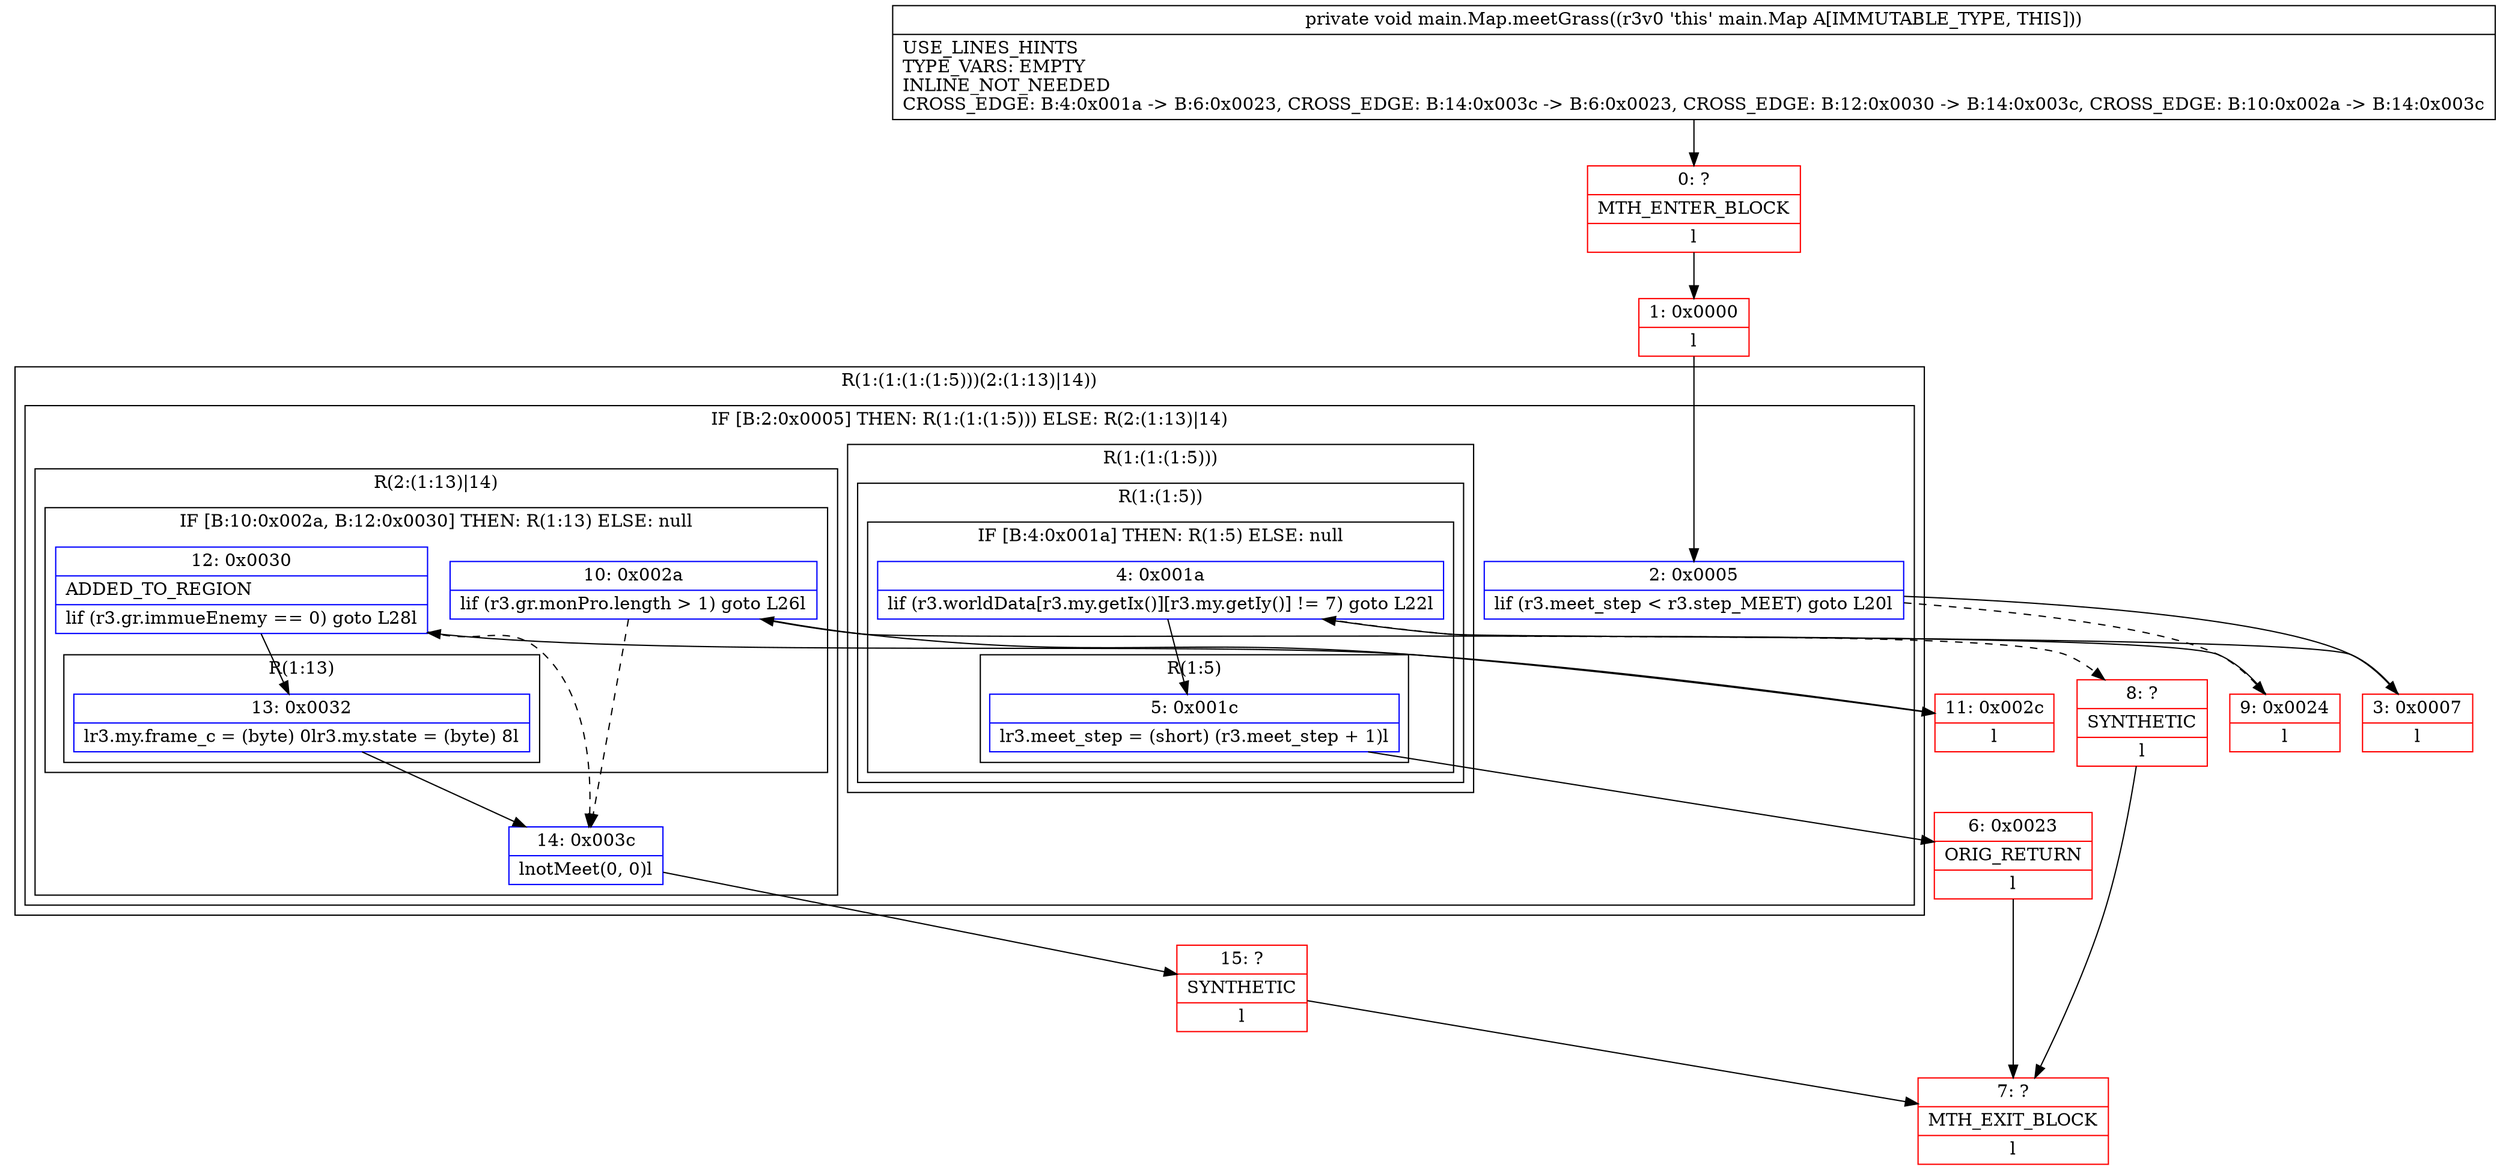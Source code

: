 digraph "CFG formain.Map.meetGrass()V" {
subgraph cluster_Region_1378303177 {
label = "R(1:(1:(1:(1:5)))(2:(1:13)|14))";
node [shape=record,color=blue];
subgraph cluster_IfRegion_1144065784 {
label = "IF [B:2:0x0005] THEN: R(1:(1:(1:5))) ELSE: R(2:(1:13)|14)";
node [shape=record,color=blue];
Node_2 [shape=record,label="{2\:\ 0x0005|lif (r3.meet_step \< r3.step_MEET) goto L20l}"];
subgraph cluster_Region_149335011 {
label = "R(1:(1:(1:5)))";
node [shape=record,color=blue];
subgraph cluster_Region_2069547699 {
label = "R(1:(1:5))";
node [shape=record,color=blue];
subgraph cluster_IfRegion_275804261 {
label = "IF [B:4:0x001a] THEN: R(1:5) ELSE: null";
node [shape=record,color=blue];
Node_4 [shape=record,label="{4\:\ 0x001a|lif (r3.worldData[r3.my.getIx()][r3.my.getIy()] != 7) goto L22l}"];
subgraph cluster_Region_1551559261 {
label = "R(1:5)";
node [shape=record,color=blue];
Node_5 [shape=record,label="{5\:\ 0x001c|lr3.meet_step = (short) (r3.meet_step + 1)l}"];
}
}
}
}
subgraph cluster_Region_1635711874 {
label = "R(2:(1:13)|14)";
node [shape=record,color=blue];
subgraph cluster_IfRegion_1289529932 {
label = "IF [B:10:0x002a, B:12:0x0030] THEN: R(1:13) ELSE: null";
node [shape=record,color=blue];
Node_10 [shape=record,label="{10\:\ 0x002a|lif (r3.gr.monPro.length \> 1) goto L26l}"];
Node_12 [shape=record,label="{12\:\ 0x0030|ADDED_TO_REGION\l|lif (r3.gr.immueEnemy == 0) goto L28l}"];
subgraph cluster_Region_1597774058 {
label = "R(1:13)";
node [shape=record,color=blue];
Node_13 [shape=record,label="{13\:\ 0x0032|lr3.my.frame_c = (byte) 0lr3.my.state = (byte) 8l}"];
}
}
Node_14 [shape=record,label="{14\:\ 0x003c|lnotMeet(0, 0)l}"];
}
}
}
Node_0 [shape=record,color=red,label="{0\:\ ?|MTH_ENTER_BLOCK\l|l}"];
Node_1 [shape=record,color=red,label="{1\:\ 0x0000|l}"];
Node_3 [shape=record,color=red,label="{3\:\ 0x0007|l}"];
Node_6 [shape=record,color=red,label="{6\:\ 0x0023|ORIG_RETURN\l|l}"];
Node_7 [shape=record,color=red,label="{7\:\ ?|MTH_EXIT_BLOCK\l|l}"];
Node_8 [shape=record,color=red,label="{8\:\ ?|SYNTHETIC\l|l}"];
Node_9 [shape=record,color=red,label="{9\:\ 0x0024|l}"];
Node_11 [shape=record,color=red,label="{11\:\ 0x002c|l}"];
Node_15 [shape=record,color=red,label="{15\:\ ?|SYNTHETIC\l|l}"];
MethodNode[shape=record,label="{private void main.Map.meetGrass((r3v0 'this' main.Map A[IMMUTABLE_TYPE, THIS]))  | USE_LINES_HINTS\lTYPE_VARS: EMPTY\lINLINE_NOT_NEEDED\lCROSS_EDGE: B:4:0x001a \-\> B:6:0x0023, CROSS_EDGE: B:14:0x003c \-\> B:6:0x0023, CROSS_EDGE: B:12:0x0030 \-\> B:14:0x003c, CROSS_EDGE: B:10:0x002a \-\> B:14:0x003c\l}"];
MethodNode -> Node_0;
Node_2 -> Node_3;
Node_2 -> Node_9[style=dashed];
Node_4 -> Node_5;
Node_4 -> Node_8[style=dashed];
Node_5 -> Node_6;
Node_10 -> Node_11;
Node_10 -> Node_14[style=dashed];
Node_12 -> Node_13;
Node_12 -> Node_14[style=dashed];
Node_13 -> Node_14;
Node_14 -> Node_15;
Node_0 -> Node_1;
Node_1 -> Node_2;
Node_3 -> Node_4;
Node_6 -> Node_7;
Node_8 -> Node_7;
Node_9 -> Node_10;
Node_11 -> Node_12;
Node_15 -> Node_7;
}

